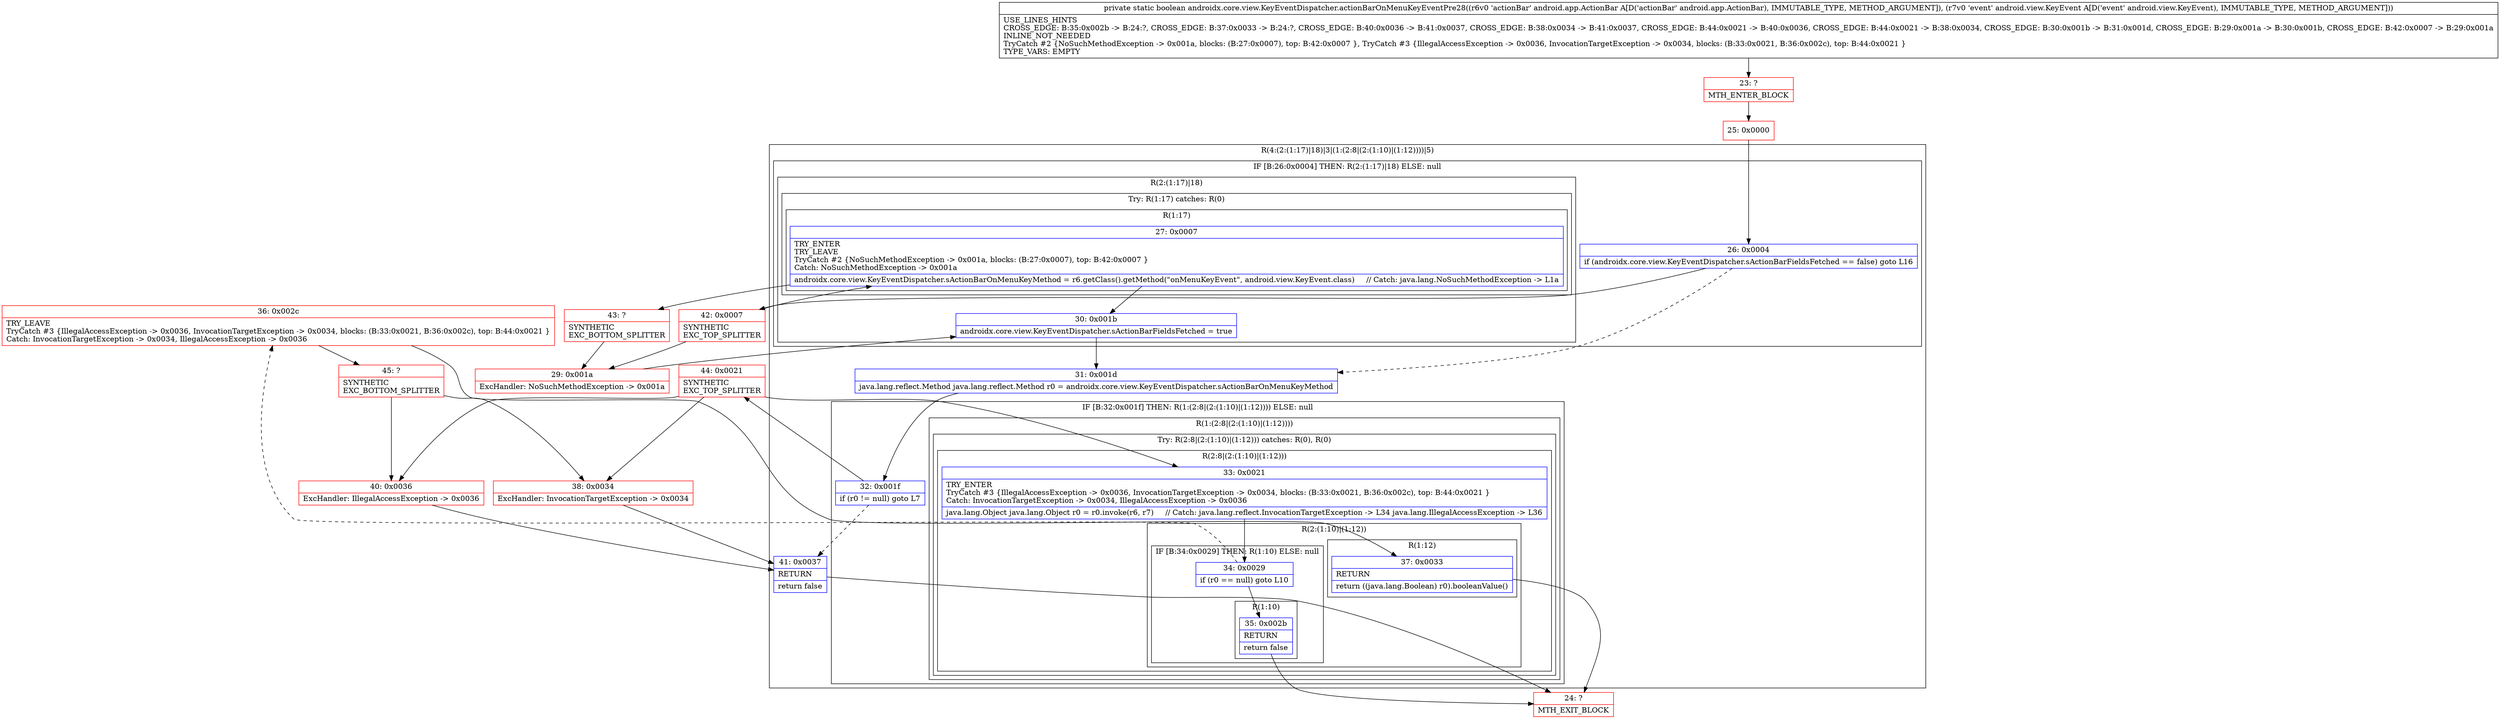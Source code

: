 digraph "CFG forandroidx.core.view.KeyEventDispatcher.actionBarOnMenuKeyEventPre28(Landroid\/app\/ActionBar;Landroid\/view\/KeyEvent;)Z" {
subgraph cluster_Region_746815766 {
label = "R(4:(2:(1:17)|18)|3|(1:(2:8|(2:(1:10)|(1:12))))|5)";
node [shape=record,color=blue];
subgraph cluster_IfRegion_185806084 {
label = "IF [B:26:0x0004] THEN: R(2:(1:17)|18) ELSE: null";
node [shape=record,color=blue];
Node_26 [shape=record,label="{26\:\ 0x0004|if (androidx.core.view.KeyEventDispatcher.sActionBarFieldsFetched == false) goto L16\l}"];
subgraph cluster_Region_857041505 {
label = "R(2:(1:17)|18)";
node [shape=record,color=blue];
subgraph cluster_TryCatchRegion_1321976738 {
label = "Try: R(1:17) catches: R(0)";
node [shape=record,color=blue];
subgraph cluster_Region_1324565233 {
label = "R(1:17)";
node [shape=record,color=blue];
Node_27 [shape=record,label="{27\:\ 0x0007|TRY_ENTER\lTRY_LEAVE\lTryCatch #2 \{NoSuchMethodException \-\> 0x001a, blocks: (B:27:0x0007), top: B:42:0x0007 \}\lCatch: NoSuchMethodException \-\> 0x001a\l|androidx.core.view.KeyEventDispatcher.sActionBarOnMenuKeyMethod = r6.getClass().getMethod(\"onMenuKeyEvent\", android.view.KeyEvent.class)     \/\/ Catch: java.lang.NoSuchMethodException \-\> L1a\l}"];
}
subgraph cluster_Region_1545223462 {
label = "R(0) | ExcHandler: NoSuchMethodException \-\> 0x001a\l";
node [shape=record,color=blue];
}
}
Node_30 [shape=record,label="{30\:\ 0x001b|androidx.core.view.KeyEventDispatcher.sActionBarFieldsFetched = true\l}"];
}
}
Node_31 [shape=record,label="{31\:\ 0x001d|java.lang.reflect.Method java.lang.reflect.Method r0 = androidx.core.view.KeyEventDispatcher.sActionBarOnMenuKeyMethod\l}"];
subgraph cluster_IfRegion_1251279443 {
label = "IF [B:32:0x001f] THEN: R(1:(2:8|(2:(1:10)|(1:12)))) ELSE: null";
node [shape=record,color=blue];
Node_32 [shape=record,label="{32\:\ 0x001f|if (r0 != null) goto L7\l}"];
subgraph cluster_Region_1145307814 {
label = "R(1:(2:8|(2:(1:10)|(1:12))))";
node [shape=record,color=blue];
subgraph cluster_TryCatchRegion_1417813855 {
label = "Try: R(2:8|(2:(1:10)|(1:12))) catches: R(0), R(0)";
node [shape=record,color=blue];
subgraph cluster_Region_50413153 {
label = "R(2:8|(2:(1:10)|(1:12)))";
node [shape=record,color=blue];
Node_33 [shape=record,label="{33\:\ 0x0021|TRY_ENTER\lTryCatch #3 \{IllegalAccessException \-\> 0x0036, InvocationTargetException \-\> 0x0034, blocks: (B:33:0x0021, B:36:0x002c), top: B:44:0x0021 \}\lCatch: InvocationTargetException \-\> 0x0034, IllegalAccessException \-\> 0x0036\l|java.lang.Object java.lang.Object r0 = r0.invoke(r6, r7)     \/\/ Catch: java.lang.reflect.InvocationTargetException \-\> L34 java.lang.IllegalAccessException \-\> L36\l}"];
subgraph cluster_Region_11676660 {
label = "R(2:(1:10)|(1:12))";
node [shape=record,color=blue];
subgraph cluster_IfRegion_1542796333 {
label = "IF [B:34:0x0029] THEN: R(1:10) ELSE: null";
node [shape=record,color=blue];
Node_34 [shape=record,label="{34\:\ 0x0029|if (r0 == null) goto L10\l}"];
subgraph cluster_Region_223139273 {
label = "R(1:10)";
node [shape=record,color=blue];
Node_35 [shape=record,label="{35\:\ 0x002b|RETURN\l|return false\l}"];
}
}
subgraph cluster_Region_1800308084 {
label = "R(1:12)";
node [shape=record,color=blue];
Node_37 [shape=record,label="{37\:\ 0x0033|RETURN\l|return ((java.lang.Boolean) r0).booleanValue()\l}"];
}
}
}
subgraph cluster_Region_1777973236 {
label = "R(0) | ExcHandler: IllegalAccessException \-\> 0x0036\l";
node [shape=record,color=blue];
}
subgraph cluster_Region_759510387 {
label = "R(0) | ExcHandler: InvocationTargetException \-\> 0x0034\l";
node [shape=record,color=blue];
}
}
}
}
Node_41 [shape=record,label="{41\:\ 0x0037|RETURN\l|return false\l}"];
}
subgraph cluster_Region_1545223462 {
label = "R(0) | ExcHandler: NoSuchMethodException \-\> 0x001a\l";
node [shape=record,color=blue];
}
subgraph cluster_Region_1777973236 {
label = "R(0) | ExcHandler: IllegalAccessException \-\> 0x0036\l";
node [shape=record,color=blue];
}
subgraph cluster_Region_759510387 {
label = "R(0) | ExcHandler: InvocationTargetException \-\> 0x0034\l";
node [shape=record,color=blue];
}
Node_23 [shape=record,color=red,label="{23\:\ ?|MTH_ENTER_BLOCK\l}"];
Node_25 [shape=record,color=red,label="{25\:\ 0x0000}"];
Node_24 [shape=record,color=red,label="{24\:\ ?|MTH_EXIT_BLOCK\l}"];
Node_44 [shape=record,color=red,label="{44\:\ 0x0021|SYNTHETIC\lEXC_TOP_SPLITTER\l}"];
Node_36 [shape=record,color=red,label="{36\:\ 0x002c|TRY_LEAVE\lTryCatch #3 \{IllegalAccessException \-\> 0x0036, InvocationTargetException \-\> 0x0034, blocks: (B:33:0x0021, B:36:0x002c), top: B:44:0x0021 \}\lCatch: InvocationTargetException \-\> 0x0034, IllegalAccessException \-\> 0x0036\l}"];
Node_45 [shape=record,color=red,label="{45\:\ ?|SYNTHETIC\lEXC_BOTTOM_SPLITTER\l}"];
Node_40 [shape=record,color=red,label="{40\:\ 0x0036|ExcHandler: IllegalAccessException \-\> 0x0036\l}"];
Node_38 [shape=record,color=red,label="{38\:\ 0x0034|ExcHandler: InvocationTargetException \-\> 0x0034\l}"];
Node_42 [shape=record,color=red,label="{42\:\ 0x0007|SYNTHETIC\lEXC_TOP_SPLITTER\l}"];
Node_43 [shape=record,color=red,label="{43\:\ ?|SYNTHETIC\lEXC_BOTTOM_SPLITTER\l}"];
Node_29 [shape=record,color=red,label="{29\:\ 0x001a|ExcHandler: NoSuchMethodException \-\> 0x001a\l}"];
MethodNode[shape=record,label="{private static boolean androidx.core.view.KeyEventDispatcher.actionBarOnMenuKeyEventPre28((r6v0 'actionBar' android.app.ActionBar A[D('actionBar' android.app.ActionBar), IMMUTABLE_TYPE, METHOD_ARGUMENT]), (r7v0 'event' android.view.KeyEvent A[D('event' android.view.KeyEvent), IMMUTABLE_TYPE, METHOD_ARGUMENT]))  | USE_LINES_HINTS\lCROSS_EDGE: B:35:0x002b \-\> B:24:?, CROSS_EDGE: B:37:0x0033 \-\> B:24:?, CROSS_EDGE: B:40:0x0036 \-\> B:41:0x0037, CROSS_EDGE: B:38:0x0034 \-\> B:41:0x0037, CROSS_EDGE: B:44:0x0021 \-\> B:40:0x0036, CROSS_EDGE: B:44:0x0021 \-\> B:38:0x0034, CROSS_EDGE: B:30:0x001b \-\> B:31:0x001d, CROSS_EDGE: B:29:0x001a \-\> B:30:0x001b, CROSS_EDGE: B:42:0x0007 \-\> B:29:0x001a\lINLINE_NOT_NEEDED\lTryCatch #2 \{NoSuchMethodException \-\> 0x001a, blocks: (B:27:0x0007), top: B:42:0x0007 \}, TryCatch #3 \{IllegalAccessException \-\> 0x0036, InvocationTargetException \-\> 0x0034, blocks: (B:33:0x0021, B:36:0x002c), top: B:44:0x0021 \}\lTYPE_VARS: EMPTY\l}"];
MethodNode -> Node_23;Node_26 -> Node_31[style=dashed];
Node_26 -> Node_42;
Node_27 -> Node_30;
Node_27 -> Node_43;
Node_30 -> Node_31;
Node_31 -> Node_32;
Node_32 -> Node_41[style=dashed];
Node_32 -> Node_44;
Node_33 -> Node_34;
Node_34 -> Node_35;
Node_34 -> Node_36[style=dashed];
Node_35 -> Node_24;
Node_37 -> Node_24;
Node_41 -> Node_24;
Node_23 -> Node_25;
Node_25 -> Node_26;
Node_44 -> Node_33;
Node_44 -> Node_40;
Node_44 -> Node_38;
Node_36 -> Node_37;
Node_36 -> Node_45;
Node_45 -> Node_40;
Node_45 -> Node_38;
Node_40 -> Node_41;
Node_38 -> Node_41;
Node_42 -> Node_27;
Node_42 -> Node_29;
Node_43 -> Node_29;
Node_29 -> Node_30;
}

